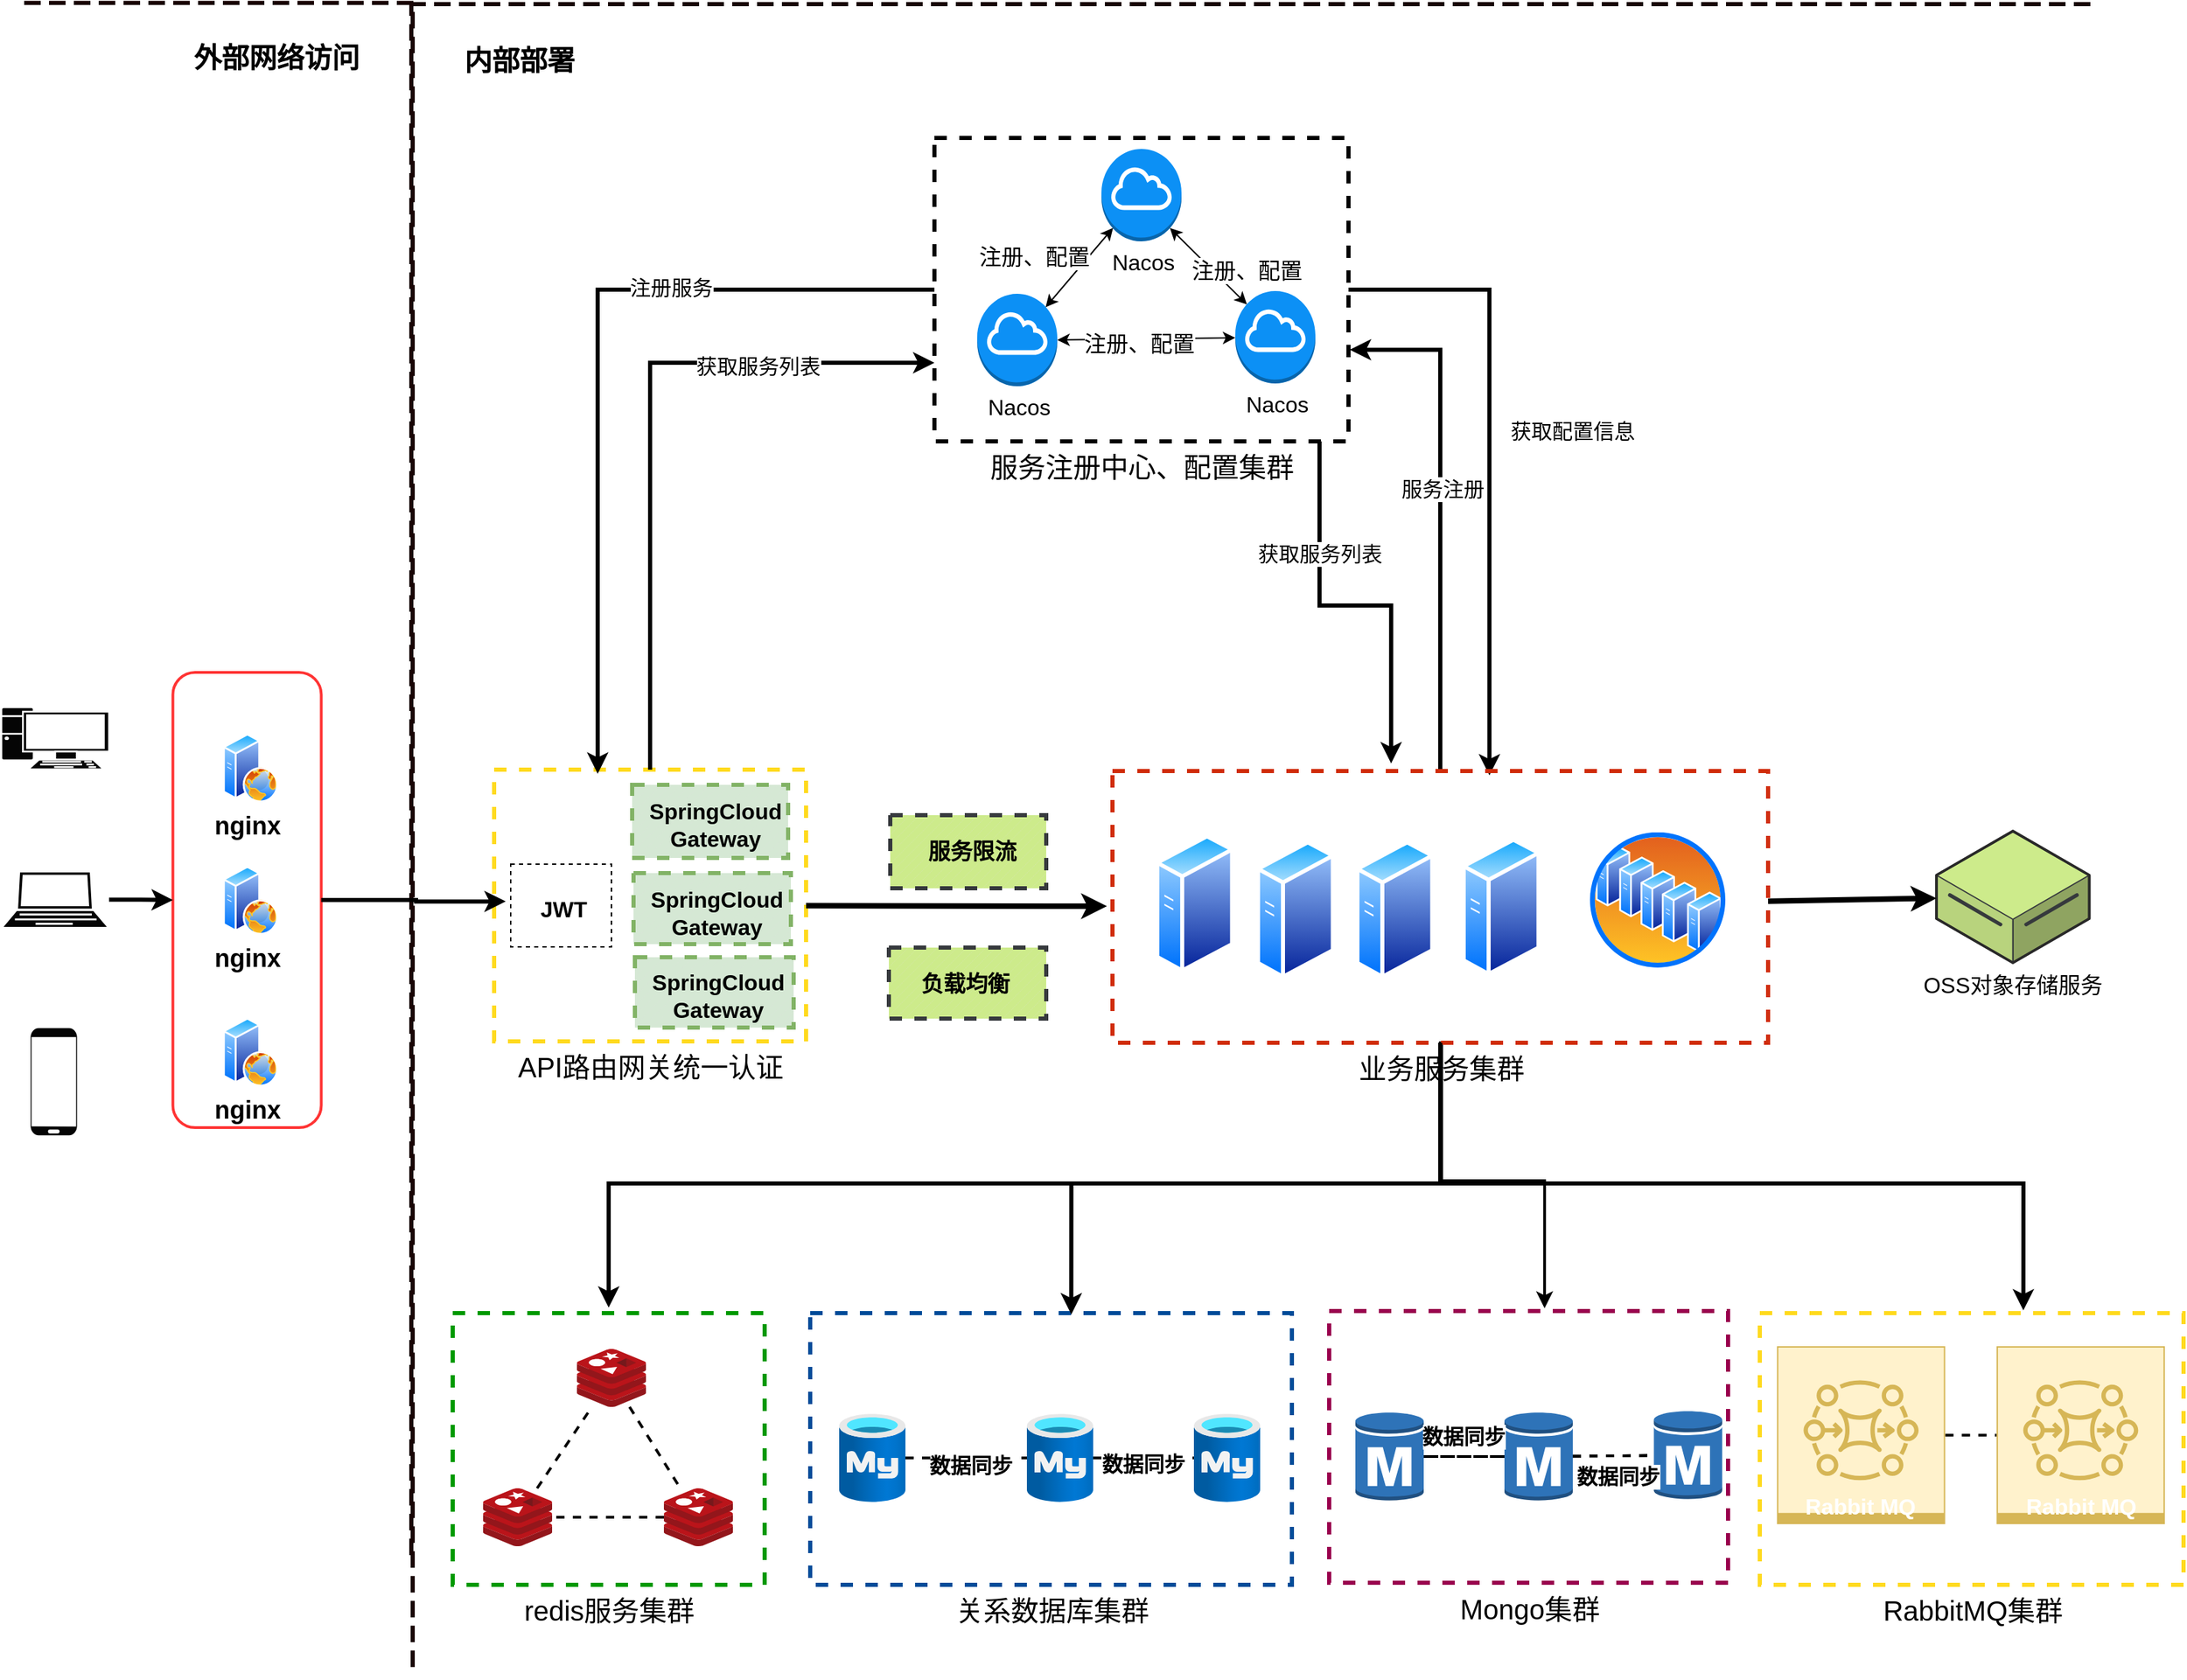 <mxfile version="15.4.3" type="github">
  <diagram id="iEW-RHT3X1DGf5QSAgo1" name="第 1 页">
    <mxGraphModel dx="1966" dy="2203" grid="0" gridSize="10" guides="1" tooltips="1" connect="1" arrows="1" fold="1" page="1" pageScale="1" pageWidth="827" pageHeight="1169" math="0" shadow="0">
      <root>
        <mxCell id="0" />
        <mxCell id="1" parent="0" />
        <mxCell id="9eb3W1zPvw-HSbiT3NVS-34" value="" style="shape=partialRectangle;whiteSpace=wrap;html=1;bottom=0;right=0;fillColor=none;rounded=0;fontSize=12;fontColor=#0066CC;dashed=1;strokeColor=#190505;strokeWidth=3;" vertex="1" parent="1">
          <mxGeometry x="307" y="-545" width="1224" height="1123" as="geometry" />
        </mxCell>
        <mxCell id="9eb3W1zPvw-HSbiT3NVS-31" value="" style="shape=partialRectangle;whiteSpace=wrap;html=1;top=0;left=0;fillColor=none;rounded=0;dashed=1;fontColor=#0066CC;strokeColor=#190505;rotation=-90;strokeWidth=3;" vertex="1" parent="1">
          <mxGeometry x="-438.48" y="-79.37" width="1212.98" height="280" as="geometry" />
        </mxCell>
        <mxCell id="9eb3W1zPvw-HSbiT3NVS-33" value="&lt;font color=&quot;#000000&quot;&gt;&lt;span style=&quot;font-size: 20px&quot;&gt;&lt;b&gt;内部部署&lt;/b&gt;&lt;/span&gt;&lt;/font&gt;" style="text;html=1;resizable=0;autosize=1;align=center;verticalAlign=middle;points=[];fillColor=none;strokeColor=none;rounded=0;dashed=1;fontColor=#0066CC;" vertex="1" parent="1">
          <mxGeometry x="340" y="-516" width="90" height="21" as="geometry" />
        </mxCell>
        <mxCell id="9eb3W1zPvw-HSbiT3NVS-35" value="&lt;font color=&quot;#000000&quot;&gt;&lt;span style=&quot;font-size: 20px&quot;&gt;&lt;b&gt;外部网络访问&lt;/b&gt;&lt;/span&gt;&lt;/font&gt;" style="text;html=1;resizable=0;autosize=1;align=center;verticalAlign=middle;points=[];fillColor=none;strokeColor=none;rounded=0;dashed=1;fontColor=#0066CC;" vertex="1" parent="1">
          <mxGeometry x="144" y="-518" width="130" height="21" as="geometry" />
        </mxCell>
        <mxCell id="9eb3W1zPvw-HSbiT3NVS-54" value="" style="group" vertex="1" connectable="0" parent="1">
          <mxGeometry x="10" y="-65" width="239.25" height="334.5" as="geometry" />
        </mxCell>
        <mxCell id="9eb3W1zPvw-HSbiT3NVS-6" value="" style="rounded=1;whiteSpace=wrap;html=1;rotation=90;strokeWidth=2;fillColor=none;strokeColor=#FF3333;" vertex="1" parent="9eb3W1zPvw-HSbiT3NVS-54">
          <mxGeometry x="13" y="115.75" width="330" height="107.5" as="geometry" />
        </mxCell>
        <mxCell id="9eb3W1zPvw-HSbiT3NVS-53" value="" style="group" vertex="1" connectable="0" parent="9eb3W1zPvw-HSbiT3NVS-54">
          <mxGeometry y="21" width="239.25" height="330" as="geometry" />
        </mxCell>
        <mxCell id="9eb3W1zPvw-HSbiT3NVS-15" value="" style="group;fontColor=#000000;" vertex="1" connectable="0" parent="9eb3W1zPvw-HSbiT3NVS-53">
          <mxGeometry x="158" y="27.75" width="50" height="77.5" as="geometry" />
        </mxCell>
        <mxCell id="9eb3W1zPvw-HSbiT3NVS-13" value="" style="aspect=fixed;perimeter=ellipsePerimeter;html=1;align=center;shadow=0;dashed=0;spacingTop=3;image;image=img/lib/active_directory/web_server.svg;fontColor=#0066CC;strokeColor=#9CD1FF;strokeWidth=2;fillColor=none;gradientDirection=north;" vertex="1" parent="9eb3W1zPvw-HSbiT3NVS-15">
          <mxGeometry x="2.5" width="40" height="50" as="geometry" />
        </mxCell>
        <mxCell id="9eb3W1zPvw-HSbiT3NVS-14" value="&lt;font color=&quot;#000000&quot; size=&quot;1&quot;&gt;&lt;b style=&quot;font-size: 18px&quot;&gt;nginx&lt;/b&gt;&lt;/font&gt;" style="text;html=1;resizable=0;autosize=1;align=center;verticalAlign=middle;points=[];fillColor=none;strokeColor=none;rounded=0;fontColor=#0066CC;" vertex="1" parent="9eb3W1zPvw-HSbiT3NVS-15">
          <mxGeometry x="-10" y="57.5" width="60" height="20" as="geometry" />
        </mxCell>
        <mxCell id="9eb3W1zPvw-HSbiT3NVS-52" value="" style="group" vertex="1" connectable="0" parent="9eb3W1zPvw-HSbiT3NVS-53">
          <mxGeometry width="239.25" height="330" as="geometry" />
        </mxCell>
        <mxCell id="9eb3W1zPvw-HSbiT3NVS-9" value="" style="fontColor=#0066CC;verticalAlign=top;verticalLabelPosition=bottom;labelPosition=center;align=center;html=1;outlineConnect=0;fillColor=#050505;strokeColor=#FFFFFF;gradientColor=none;gradientDirection=north;strokeWidth=2;shape=mxgraph.networks.pc;" vertex="1" parent="9eb3W1zPvw-HSbiT3NVS-52">
          <mxGeometry y="8.75" width="78" height="45" as="geometry" />
        </mxCell>
        <mxCell id="9eb3W1zPvw-HSbiT3NVS-10" value="" style="fontColor=#0066CC;verticalAlign=top;verticalLabelPosition=bottom;labelPosition=center;align=center;html=1;outlineConnect=0;fillColor=#050505;strokeColor=#FFFFFF;gradientColor=none;gradientDirection=north;strokeWidth=2;shape=mxgraph.networks.mobile;" vertex="1" parent="9eb3W1zPvw-HSbiT3NVS-52">
          <mxGeometry x="20.5" y="240.75" width="35" height="79" as="geometry" />
        </mxCell>
        <mxCell id="9eb3W1zPvw-HSbiT3NVS-11" value="" style="fontColor=#0066CC;verticalAlign=top;verticalLabelPosition=bottom;labelPosition=center;align=center;html=1;outlineConnect=0;fillColor=#050505;strokeColor=#FFFFFF;gradientColor=none;gradientDirection=north;strokeWidth=2;shape=mxgraph.networks.laptop;" vertex="1" parent="9eb3W1zPvw-HSbiT3NVS-52">
          <mxGeometry y="127.75" width="78" height="41" as="geometry" />
        </mxCell>
        <mxCell id="9eb3W1zPvw-HSbiT3NVS-16" value="" style="group;fontColor=#000000;" vertex="1" connectable="0" parent="9eb3W1zPvw-HSbiT3NVS-52">
          <mxGeometry x="158" y="123.75" width="50" height="77.5" as="geometry" />
        </mxCell>
        <mxCell id="9eb3W1zPvw-HSbiT3NVS-17" value="" style="aspect=fixed;perimeter=ellipsePerimeter;html=1;align=center;shadow=0;dashed=0;spacingTop=3;image;image=img/lib/active_directory/web_server.svg;fontColor=#0066CC;strokeColor=#9CD1FF;strokeWidth=2;fillColor=none;gradientDirection=north;" vertex="1" parent="9eb3W1zPvw-HSbiT3NVS-16">
          <mxGeometry x="2.5" width="40" height="50" as="geometry" />
        </mxCell>
        <mxCell id="9eb3W1zPvw-HSbiT3NVS-18" value="&lt;font color=&quot;#000000&quot; size=&quot;1&quot;&gt;&lt;b style=&quot;font-size: 18px&quot;&gt;nginx&lt;/b&gt;&lt;/font&gt;" style="text;html=1;resizable=0;autosize=1;align=center;verticalAlign=middle;points=[];fillColor=none;strokeColor=none;rounded=0;fontColor=#0066CC;" vertex="1" parent="9eb3W1zPvw-HSbiT3NVS-16">
          <mxGeometry x="-10" y="57.5" width="60" height="20" as="geometry" />
        </mxCell>
        <mxCell id="9eb3W1zPvw-HSbiT3NVS-19" value="" style="group;fontColor=#000000;" vertex="1" connectable="0" parent="9eb3W1zPvw-HSbiT3NVS-52">
          <mxGeometry x="158" y="233.75" width="50" height="77.5" as="geometry" />
        </mxCell>
        <mxCell id="9eb3W1zPvw-HSbiT3NVS-20" value="" style="aspect=fixed;perimeter=ellipsePerimeter;html=1;align=center;shadow=0;dashed=0;spacingTop=3;image;image=img/lib/active_directory/web_server.svg;fontColor=#0066CC;strokeColor=#9CD1FF;strokeWidth=2;fillColor=none;gradientDirection=north;" vertex="1" parent="9eb3W1zPvw-HSbiT3NVS-19">
          <mxGeometry x="2.5" width="40" height="50" as="geometry" />
        </mxCell>
        <mxCell id="9eb3W1zPvw-HSbiT3NVS-21" value="&lt;font color=&quot;#000000&quot; size=&quot;1&quot;&gt;&lt;b style=&quot;font-size: 18px&quot;&gt;nginx&lt;/b&gt;&lt;/font&gt;" style="text;html=1;resizable=0;autosize=1;align=center;verticalAlign=middle;points=[];fillColor=none;strokeColor=none;rounded=0;fontColor=#0066CC;" vertex="1" parent="9eb3W1zPvw-HSbiT3NVS-19">
          <mxGeometry x="-10" y="57.5" width="60" height="20" as="geometry" />
        </mxCell>
        <mxCell id="9eb3W1zPvw-HSbiT3NVS-262" style="edgeStyle=orthogonalEdgeStyle;rounded=0;orthogonalLoop=1;jettySize=auto;html=1;fontSize=15;fontColor=#000000;startArrow=none;startFill=0;endArrow=classic;endFill=1;strokeWidth=3;" edge="1" parent="9eb3W1zPvw-HSbiT3NVS-54" source="9eb3W1zPvw-HSbiT3NVS-11" target="9eb3W1zPvw-HSbiT3NVS-6">
          <mxGeometry relative="1" as="geometry" />
        </mxCell>
        <mxCell id="9eb3W1zPvw-HSbiT3NVS-55" value="" style="group" vertex="1" connectable="0" parent="1">
          <mxGeometry x="367" y="10" width="226" height="197" as="geometry" />
        </mxCell>
        <mxCell id="9eb3W1zPvw-HSbiT3NVS-56" value="API路由网关统一认证" style="verticalLabelPosition=bottom;verticalAlign=top;html=1;shape=mxgraph.basic.rect;fillColor2=none;strokeWidth=3;size=20;indent=5;rounded=0;fontSize=20;fontColor=#000000;fillColor=none;gradientColor=none;dashed=1;strokeColor=#FFDA1F;" vertex="1" parent="9eb3W1zPvw-HSbiT3NVS-55">
          <mxGeometry width="226" height="197" as="geometry" />
        </mxCell>
        <mxCell id="9eb3W1zPvw-HSbiT3NVS-57" value="" style="group;rounded=0;dashed=1;fontSize=20;strokeColor=#82b366;strokeWidth=3;fillColor=#d5e8d4;fillStyle=diag;" vertex="1" connectable="0" parent="9eb3W1zPvw-HSbiT3NVS-55">
          <mxGeometry x="102" y="136" width="115" height="51" as="geometry" />
        </mxCell>
        <mxCell id="9eb3W1zPvw-HSbiT3NVS-58" value="" style="verticalLabelPosition=bottom;verticalAlign=top;html=1;shape=mxgraph.basic.patternFillRect;fillStyle=diag;step=5;fillStrokeWidth=0.2;fillStrokeColor=#dddddd;rounded=0;dashed=1;fontSize=20;strokeColor=#82b366;strokeWidth=3;fillColor=#d5e8d4;" vertex="1" parent="9eb3W1zPvw-HSbiT3NVS-57">
          <mxGeometry width="115" height="51" as="geometry" />
        </mxCell>
        <mxCell id="9eb3W1zPvw-HSbiT3NVS-59" value="&lt;font color=&quot;#000000&quot;&gt;&lt;span style=&quot;font-size: 16px&quot;&gt;&lt;b&gt;SpringCloud&lt;br&gt;Gateway&lt;/b&gt;&lt;/span&gt;&lt;/font&gt;" style="text;html=1;resizable=0;autosize=1;align=center;verticalAlign=middle;points=[];fillColor=none;strokeColor=none;rounded=0;dashed=1;fontColor=#0066CC;" vertex="1" parent="9eb3W1zPvw-HSbiT3NVS-57">
          <mxGeometry x="6.708" y="11.475" width="106" height="34" as="geometry" />
        </mxCell>
        <mxCell id="9eb3W1zPvw-HSbiT3NVS-60" value="" style="group" vertex="1" connectable="0" parent="9eb3W1zPvw-HSbiT3NVS-55">
          <mxGeometry x="101" y="75" width="114" height="51.5" as="geometry" />
        </mxCell>
        <mxCell id="9eb3W1zPvw-HSbiT3NVS-61" value="" style="verticalLabelPosition=bottom;verticalAlign=top;html=1;shape=mxgraph.basic.patternFillRect;fillStyle=diag;step=5;fillStrokeWidth=0.2;fillStrokeColor=#dddddd;rounded=0;dashed=1;fontSize=20;strokeColor=#82b366;strokeWidth=3;fillColor=#d5e8d4;" vertex="1" parent="9eb3W1zPvw-HSbiT3NVS-60">
          <mxGeometry width="114" height="51.5" as="geometry" />
        </mxCell>
        <mxCell id="9eb3W1zPvw-HSbiT3NVS-62" value="&lt;font color=&quot;#000000&quot;&gt;&lt;span style=&quot;font-size: 16px&quot;&gt;&lt;b&gt;SpringCloud&lt;br&gt;Gateway&lt;/b&gt;&lt;/span&gt;&lt;/font&gt;" style="text;html=1;resizable=0;autosize=1;align=center;verticalAlign=middle;points=[];fillColor=none;strokeColor=none;rounded=0;dashed=1;fontColor=#0066CC;" vertex="1" parent="9eb3W1zPvw-HSbiT3NVS-60">
          <mxGeometry x="6.65" y="11.588" width="106" height="34" as="geometry" />
        </mxCell>
        <mxCell id="9eb3W1zPvw-HSbiT3NVS-63" value="" style="group;rounded=0;dashed=1;fontSize=20;strokeColor=#82b366;strokeWidth=3;fillColor=#d5e8d4;fillStyle=diag;" vertex="1" connectable="0" parent="9eb3W1zPvw-HSbiT3NVS-55">
          <mxGeometry x="100" y="11" width="113" height="53" as="geometry" />
        </mxCell>
        <mxCell id="9eb3W1zPvw-HSbiT3NVS-64" value="" style="verticalLabelPosition=bottom;verticalAlign=top;html=1;shape=mxgraph.basic.patternFillRect;fillStyle=diag;step=5;fillStrokeWidth=0.2;fillStrokeColor=#dddddd;rounded=0;dashed=1;fontSize=20;strokeColor=#82b366;strokeWidth=3;fillColor=#d5e8d4;" vertex="1" parent="9eb3W1zPvw-HSbiT3NVS-63">
          <mxGeometry width="113" height="53" as="geometry" />
        </mxCell>
        <mxCell id="9eb3W1zPvw-HSbiT3NVS-65" value="&lt;font color=&quot;#000000&quot;&gt;&lt;span style=&quot;font-size: 16px&quot;&gt;&lt;b&gt;SpringCloud&lt;br&gt;Gateway&lt;/b&gt;&lt;/span&gt;&lt;/font&gt;" style="text;html=1;resizable=0;autosize=1;align=center;verticalAlign=middle;points=[];fillColor=none;strokeColor=none;rounded=0;dashed=1;fontColor=#0066CC;" vertex="1" parent="9eb3W1zPvw-HSbiT3NVS-63">
          <mxGeometry x="6.592" y="11.925" width="106" height="34" as="geometry" />
        </mxCell>
        <mxCell id="9eb3W1zPvw-HSbiT3NVS-66" value="" style="group" vertex="1" connectable="0" parent="9eb3W1zPvw-HSbiT3NVS-55">
          <mxGeometry x="12" y="68.5" width="73" height="60" as="geometry" />
        </mxCell>
        <mxCell id="9eb3W1zPvw-HSbiT3NVS-67" value="" style="verticalLabelPosition=bottom;verticalAlign=top;html=1;shape=mxgraph.basic.rect;fillColor2=none;strokeWidth=1;size=20;indent=5;rounded=0;dashed=1;fontSize=16;fontColor=#000000;fillColor=none;gradientColor=none;" vertex="1" parent="9eb3W1zPvw-HSbiT3NVS-66">
          <mxGeometry width="73" height="60" as="geometry" />
        </mxCell>
        <mxCell id="9eb3W1zPvw-HSbiT3NVS-68" value="&lt;font color=&quot;#000000&quot;&gt;&lt;span style=&quot;font-size: 16px&quot;&gt;&lt;b&gt;JWT&lt;/b&gt;&lt;/span&gt;&lt;/font&gt;" style="text;html=1;resizable=0;autosize=1;align=center;verticalAlign=middle;points=[];fillColor=none;strokeColor=none;rounded=0;dashed=1;fontColor=#0066CC;" vertex="1" parent="9eb3W1zPvw-HSbiT3NVS-66">
          <mxGeometry x="16.002" y="22.505" width="44" height="19" as="geometry" />
        </mxCell>
        <mxCell id="9eb3W1zPvw-HSbiT3NVS-90" value="" style="group" vertex="1" connectable="0" parent="1">
          <mxGeometry x="678" y="-448" width="316" height="227" as="geometry" />
        </mxCell>
        <mxCell id="9eb3W1zPvw-HSbiT3NVS-36" value="服务注册中心、配置集群" style="verticalLabelPosition=bottom;verticalAlign=top;html=1;shape=mxgraph.basic.rect;fillColor2=none;strokeWidth=3;size=20;indent=5;rounded=0;fontSize=20;fontColor=#000000;fillColor=none;gradientColor=none;dashed=1;strokeColor=#000000;" vertex="1" parent="9eb3W1zPvw-HSbiT3NVS-90">
          <mxGeometry x="8" width="300" height="220" as="geometry" />
        </mxCell>
        <mxCell id="9eb3W1zPvw-HSbiT3NVS-51" value="" style="group" vertex="1" connectable="0" parent="9eb3W1zPvw-HSbiT3NVS-90">
          <mxGeometry y="30" width="316" height="197" as="geometry" />
        </mxCell>
        <mxCell id="9eb3W1zPvw-HSbiT3NVS-75" value="" style="group" vertex="1" connectable="0" parent="9eb3W1zPvw-HSbiT3NVS-51">
          <mxGeometry x="39" y="83" width="58" height="91" as="geometry" />
        </mxCell>
        <mxCell id="9eb3W1zPvw-HSbiT3NVS-76" value="" style="group" vertex="1" connectable="0" parent="9eb3W1zPvw-HSbiT3NVS-75">
          <mxGeometry width="58" height="91" as="geometry" />
        </mxCell>
        <mxCell id="9eb3W1zPvw-HSbiT3NVS-77" value="" style="outlineConnect=0;dashed=0;verticalLabelPosition=bottom;verticalAlign=top;align=center;html=1;shape=mxgraph.aws3.internet_gateway;fillColor=#0C90F5;gradientColor=none;rounded=0;fontSize=16;fontColor=#000000;strokeColor=#000000;strokeWidth=3;" vertex="1" parent="9eb3W1zPvw-HSbiT3NVS-76">
          <mxGeometry width="58" height="67" as="geometry" />
        </mxCell>
        <mxCell id="9eb3W1zPvw-HSbiT3NVS-78" value="&lt;font color=&quot;#000000&quot;&gt;&lt;span style=&quot;font-size: 16px&quot;&gt;Nacos&lt;/span&gt;&lt;/font&gt;" style="text;html=1;resizable=0;autosize=1;align=center;verticalAlign=middle;points=[];fillColor=none;strokeColor=none;rounded=0;dashed=1;fontColor=#0066CC;" vertex="1" parent="9eb3W1zPvw-HSbiT3NVS-76">
          <mxGeometry x="2" y="72" width="55" height="19" as="geometry" />
        </mxCell>
        <mxCell id="9eb3W1zPvw-HSbiT3NVS-72" value="" style="group" vertex="1" connectable="0" parent="9eb3W1zPvw-HSbiT3NVS-51">
          <mxGeometry x="129" y="-22" width="58" height="91" as="geometry" />
        </mxCell>
        <mxCell id="9eb3W1zPvw-HSbiT3NVS-73" value="" style="group" vertex="1" connectable="0" parent="9eb3W1zPvw-HSbiT3NVS-72">
          <mxGeometry width="58" height="91" as="geometry" />
        </mxCell>
        <mxCell id="9eb3W1zPvw-HSbiT3NVS-69" value="" style="outlineConnect=0;dashed=0;verticalLabelPosition=bottom;verticalAlign=top;align=center;html=1;shape=mxgraph.aws3.internet_gateway;fillColor=#0C90F5;gradientColor=none;rounded=0;fontSize=16;fontColor=#000000;strokeColor=#000000;strokeWidth=3;" vertex="1" parent="9eb3W1zPvw-HSbiT3NVS-73">
          <mxGeometry width="58" height="67" as="geometry" />
        </mxCell>
        <mxCell id="9eb3W1zPvw-HSbiT3NVS-70" value="&lt;font color=&quot;#000000&quot;&gt;&lt;span style=&quot;font-size: 16px&quot;&gt;Nacos&lt;/span&gt;&lt;/font&gt;" style="text;html=1;resizable=0;autosize=1;align=center;verticalAlign=middle;points=[];fillColor=none;strokeColor=none;rounded=0;dashed=1;fontColor=#0066CC;" vertex="1" parent="9eb3W1zPvw-HSbiT3NVS-73">
          <mxGeometry x="2" y="72" width="55" height="19" as="geometry" />
        </mxCell>
        <mxCell id="9eb3W1zPvw-HSbiT3NVS-79" value="" style="group" vertex="1" connectable="0" parent="9eb3W1zPvw-HSbiT3NVS-51">
          <mxGeometry x="226" y="81" width="58" height="91" as="geometry" />
        </mxCell>
        <mxCell id="9eb3W1zPvw-HSbiT3NVS-80" value="" style="group" vertex="1" connectable="0" parent="9eb3W1zPvw-HSbiT3NVS-79">
          <mxGeometry width="58" height="91" as="geometry" />
        </mxCell>
        <mxCell id="9eb3W1zPvw-HSbiT3NVS-81" value="" style="outlineConnect=0;dashed=0;verticalLabelPosition=bottom;verticalAlign=top;align=center;html=1;shape=mxgraph.aws3.internet_gateway;fillColor=#0C90F5;gradientColor=none;rounded=0;fontSize=16;fontColor=#000000;strokeColor=#000000;strokeWidth=3;" vertex="1" parent="9eb3W1zPvw-HSbiT3NVS-80">
          <mxGeometry width="58" height="67" as="geometry" />
        </mxCell>
        <mxCell id="9eb3W1zPvw-HSbiT3NVS-82" value="&lt;font color=&quot;#000000&quot;&gt;&lt;span style=&quot;font-size: 16px&quot;&gt;Nacos&lt;/span&gt;&lt;/font&gt;" style="text;html=1;resizable=0;autosize=1;align=center;verticalAlign=middle;points=[];fillColor=none;strokeColor=none;rounded=0;dashed=1;fontColor=#0066CC;" vertex="1" parent="9eb3W1zPvw-HSbiT3NVS-80">
          <mxGeometry x="2" y="72" width="55" height="19" as="geometry" />
        </mxCell>
        <mxCell id="9eb3W1zPvw-HSbiT3NVS-83" style="rounded=0;orthogonalLoop=1;jettySize=auto;html=1;exitX=0.145;exitY=0.855;exitDx=0;exitDy=0;exitPerimeter=0;entryX=0.855;entryY=0.145;entryDx=0;entryDy=0;entryPerimeter=0;fontSize=16;fontColor=#000000;startArrow=classic;startFill=1;" edge="1" parent="9eb3W1zPvw-HSbiT3NVS-51" source="9eb3W1zPvw-HSbiT3NVS-69" target="9eb3W1zPvw-HSbiT3NVS-77">
          <mxGeometry relative="1" as="geometry" />
        </mxCell>
        <mxCell id="9eb3W1zPvw-HSbiT3NVS-86" value="注册、配置" style="edgeLabel;html=1;align=center;verticalAlign=middle;resizable=0;points=[];fontSize=16;fontColor=#000000;" vertex="1" connectable="0" parent="9eb3W1zPvw-HSbiT3NVS-83">
          <mxGeometry x="-0.19" y="-1" relative="1" as="geometry">
            <mxPoint x="-37" y="-2" as="offset" />
          </mxGeometry>
        </mxCell>
        <mxCell id="9eb3W1zPvw-HSbiT3NVS-84" style="edgeStyle=none;rounded=0;orthogonalLoop=1;jettySize=auto;html=1;exitX=0.145;exitY=0.145;exitDx=0;exitDy=0;exitPerimeter=0;entryX=0.855;entryY=0.855;entryDx=0;entryDy=0;entryPerimeter=0;fontSize=16;fontColor=#000000;startArrow=classic;startFill=1;" edge="1" parent="9eb3W1zPvw-HSbiT3NVS-51" source="9eb3W1zPvw-HSbiT3NVS-81" target="9eb3W1zPvw-HSbiT3NVS-69">
          <mxGeometry relative="1" as="geometry" />
        </mxCell>
        <mxCell id="9eb3W1zPvw-HSbiT3NVS-87" value="注册、配置" style="edgeLabel;html=1;align=center;verticalAlign=middle;resizable=0;points=[];fontSize=16;fontColor=#000000;" vertex="1" connectable="0" parent="9eb3W1zPvw-HSbiT3NVS-84">
          <mxGeometry x="0.027" y="1" relative="1" as="geometry">
            <mxPoint x="29" y="3" as="offset" />
          </mxGeometry>
        </mxCell>
        <mxCell id="9eb3W1zPvw-HSbiT3NVS-85" style="edgeStyle=none;rounded=0;orthogonalLoop=1;jettySize=auto;html=1;exitX=1;exitY=0.5;exitDx=0;exitDy=0;exitPerimeter=0;fontSize=16;fontColor=#000000;startArrow=classic;startFill=1;" edge="1" parent="9eb3W1zPvw-HSbiT3NVS-51" source="9eb3W1zPvw-HSbiT3NVS-77" target="9eb3W1zPvw-HSbiT3NVS-81">
          <mxGeometry relative="1" as="geometry" />
        </mxCell>
        <mxCell id="9eb3W1zPvw-HSbiT3NVS-88" value="注册、配置" style="edgeLabel;html=1;align=center;verticalAlign=middle;resizable=0;points=[];fontSize=16;fontColor=#000000;" vertex="1" connectable="0" parent="9eb3W1zPvw-HSbiT3NVS-85">
          <mxGeometry x="-0.086" y="-3" relative="1" as="geometry">
            <mxPoint as="offset" />
          </mxGeometry>
        </mxCell>
        <mxCell id="9eb3W1zPvw-HSbiT3NVS-135" style="edgeStyle=none;rounded=0;orthogonalLoop=1;jettySize=auto;html=1;fontSize=16;fontColor=#000000;startArrow=none;startFill=0;strokeWidth=4;" edge="1" parent="1" source="9eb3W1zPvw-HSbiT3NVS-56">
          <mxGeometry relative="1" as="geometry">
            <mxPoint x="811" y="109" as="targetPoint" />
          </mxGeometry>
        </mxCell>
        <mxCell id="9eb3W1zPvw-HSbiT3NVS-139" value="OSS对象存储服务" style="verticalLabelPosition=bottom;html=1;verticalAlign=top;strokeWidth=1;align=center;outlineConnect=0;dashed=0;outlineConnect=0;shape=mxgraph.aws3d.dataServer;strokeColor=#36393d;aspect=fixed;rounded=0;fontSize=16;fillColor=#cdeb8b;" vertex="1" parent="1">
          <mxGeometry x="1412" y="54.54" width="110.73" height="95.43" as="geometry" />
        </mxCell>
        <mxCell id="9eb3W1zPvw-HSbiT3NVS-140" style="edgeStyle=none;rounded=0;orthogonalLoop=1;jettySize=auto;html=1;fontSize=16;fontColor=#000000;startArrow=none;startFill=0;strokeWidth=4;" edge="1" parent="1" source="9eb3W1zPvw-HSbiT3NVS-114" target="9eb3W1zPvw-HSbiT3NVS-139">
          <mxGeometry relative="1" as="geometry" />
        </mxCell>
        <mxCell id="9eb3W1zPvw-HSbiT3NVS-183" value="" style="group;strokeWidth=2;" vertex="1" connectable="0" parent="1">
          <mxGeometry x="1284" y="404" width="307" height="197" as="geometry" />
        </mxCell>
        <mxCell id="9eb3W1zPvw-HSbiT3NVS-184" value="RabbitMQ集群" style="verticalLabelPosition=bottom;verticalAlign=top;html=1;shape=mxgraph.basic.rect;fillColor2=none;strokeWidth=3;size=20;indent=5;rounded=0;fontSize=20;fontColor=#000000;fillColor=none;gradientColor=none;dashed=1;strokeColor=#FFDA1F;" vertex="1" parent="9eb3W1zPvw-HSbiT3NVS-183">
          <mxGeometry width="307" height="197" as="geometry" />
        </mxCell>
        <mxCell id="9eb3W1zPvw-HSbiT3NVS-250" style="edgeStyle=none;rounded=0;orthogonalLoop=1;jettySize=auto;html=1;dashed=1;fontSize=15;fontColor=#000000;startArrow=none;startFill=0;endArrow=none;endFill=0;strokeWidth=2;" edge="1" parent="9eb3W1zPvw-HSbiT3NVS-183" source="9eb3W1zPvw-HSbiT3NVS-223" target="9eb3W1zPvw-HSbiT3NVS-224">
          <mxGeometry relative="1" as="geometry" />
        </mxCell>
        <mxCell id="9eb3W1zPvw-HSbiT3NVS-223" value="&lt;font color=&quot;#ffffff&quot; style=&quot;font-size: 16px&quot;&gt;Rabbit MQ&lt;/font&gt;" style="sketch=0;outlineConnect=0;strokeColor=#d6b656;fillColor=#fff2cc;dashed=0;verticalLabelPosition=middle;verticalAlign=bottom;align=center;html=1;whiteSpace=wrap;fontSize=10;fontStyle=1;spacing=3;shape=mxgraph.aws4.productIcon;prIcon=mxgraph.aws4.mq;rounded=0;" vertex="1" parent="9eb3W1zPvw-HSbiT3NVS-183">
          <mxGeometry x="12.415" y="24" width="121.897" height="129" as="geometry" />
        </mxCell>
        <mxCell id="9eb3W1zPvw-HSbiT3NVS-224" value="&lt;font color=&quot;#ffffff&quot; style=&quot;font-size: 16px&quot;&gt;Rabbit MQ&lt;/font&gt;" style="sketch=0;outlineConnect=0;strokeColor=#d6b656;fillColor=#fff2cc;dashed=0;verticalLabelPosition=middle;verticalAlign=bottom;align=center;html=1;whiteSpace=wrap;fontSize=10;fontStyle=1;spacing=3;shape=mxgraph.aws4.productIcon;prIcon=mxgraph.aws4.mq;rounded=0;" vertex="1" parent="9eb3W1zPvw-HSbiT3NVS-183">
          <mxGeometry x="171.559" y="24" width="121.897" height="129" as="geometry" />
        </mxCell>
        <mxCell id="9eb3W1zPvw-HSbiT3NVS-229" style="edgeStyle=orthogonalEdgeStyle;rounded=0;orthogonalLoop=1;jettySize=auto;html=1;entryX=0.622;entryY=-0.01;entryDx=0;entryDy=0;entryPerimeter=0;fontSize=16;fontColor=#FFFFFF;startArrow=none;startFill=0;strokeWidth=3;" edge="1" parent="1" target="9eb3W1zPvw-HSbiT3NVS-184">
          <mxGeometry relative="1" as="geometry">
            <mxPoint x="1053" y="207" as="sourcePoint" />
            <Array as="points">
              <mxPoint x="1053" y="310" />
              <mxPoint x="1475" y="310" />
            </Array>
          </mxGeometry>
        </mxCell>
        <mxCell id="9eb3W1zPvw-HSbiT3NVS-249" value="" style="edgeStyle=none;rounded=0;orthogonalLoop=1;jettySize=auto;html=1;dashed=1;fontSize=15;fontColor=#000000;startArrow=none;startFill=0;endArrow=none;endFill=0;strokeWidth=2;" edge="1" parent="1" source="9eb3W1zPvw-HSbiT3NVS-218">
          <mxGeometry relative="1" as="geometry">
            <mxPoint x="1120.5" y="508" as="targetPoint" />
          </mxGeometry>
        </mxCell>
        <mxCell id="9eb3W1zPvw-HSbiT3NVS-251" style="edgeStyle=orthogonalEdgeStyle;rounded=0;orthogonalLoop=1;jettySize=auto;html=1;fontSize=15;fontColor=#000000;startArrow=none;startFill=0;endArrow=classic;endFill=1;strokeWidth=3;" edge="1" parent="1" source="9eb3W1zPvw-HSbiT3NVS-56" target="9eb3W1zPvw-HSbiT3NVS-36">
          <mxGeometry relative="1" as="geometry">
            <Array as="points">
              <mxPoint x="480" y="-285" />
            </Array>
          </mxGeometry>
        </mxCell>
        <mxCell id="9eb3W1zPvw-HSbiT3NVS-254" value="获取服务列表" style="edgeLabel;html=1;align=center;verticalAlign=middle;resizable=0;points=[];fontSize=15;fontColor=#000000;" vertex="1" connectable="0" parent="9eb3W1zPvw-HSbiT3NVS-251">
          <mxGeometry x="0.49" y="-2" relative="1" as="geometry">
            <mxPoint as="offset" />
          </mxGeometry>
        </mxCell>
        <mxCell id="9eb3W1zPvw-HSbiT3NVS-252" style="edgeStyle=orthogonalEdgeStyle;rounded=0;orthogonalLoop=1;jettySize=auto;html=1;entryX=0.332;entryY=0.015;entryDx=0;entryDy=0;entryPerimeter=0;fontSize=15;fontColor=#000000;startArrow=none;startFill=0;endArrow=classic;endFill=1;strokeWidth=3;" edge="1" parent="1" source="9eb3W1zPvw-HSbiT3NVS-36" target="9eb3W1zPvw-HSbiT3NVS-56">
          <mxGeometry relative="1" as="geometry" />
        </mxCell>
        <mxCell id="9eb3W1zPvw-HSbiT3NVS-253" value="注册服务" style="edgeLabel;html=1;align=center;verticalAlign=middle;resizable=0;points=[];fontSize=15;fontColor=#000000;" vertex="1" connectable="0" parent="9eb3W1zPvw-HSbiT3NVS-252">
          <mxGeometry x="-0.359" y="-2" relative="1" as="geometry">
            <mxPoint x="-1" as="offset" />
          </mxGeometry>
        </mxCell>
        <mxCell id="9eb3W1zPvw-HSbiT3NVS-256" style="edgeStyle=orthogonalEdgeStyle;rounded=0;orthogonalLoop=1;jettySize=auto;html=1;entryX=0.575;entryY=0.016;entryDx=0;entryDy=0;entryPerimeter=0;fontSize=15;fontColor=#000000;startArrow=none;startFill=0;endArrow=classic;endFill=1;strokeWidth=3;" edge="1" parent="1" source="9eb3W1zPvw-HSbiT3NVS-36" target="9eb3W1zPvw-HSbiT3NVS-114">
          <mxGeometry relative="1" as="geometry">
            <Array as="points">
              <mxPoint x="1088" y="-338" />
            </Array>
          </mxGeometry>
        </mxCell>
        <mxCell id="9eb3W1zPvw-HSbiT3NVS-261" value="获取配置信息" style="edgeLabel;html=1;align=center;verticalAlign=middle;resizable=0;points=[];fontSize=15;fontColor=#000000;" vertex="1" connectable="0" parent="9eb3W1zPvw-HSbiT3NVS-256">
          <mxGeometry x="-0.239" y="-4" relative="1" as="geometry">
            <mxPoint x="64" y="31" as="offset" />
          </mxGeometry>
        </mxCell>
        <mxCell id="9eb3W1zPvw-HSbiT3NVS-257" style="edgeStyle=orthogonalEdgeStyle;rounded=0;orthogonalLoop=1;jettySize=auto;html=1;entryX=1.003;entryY=0.698;entryDx=0;entryDy=0;entryPerimeter=0;fontSize=15;fontColor=#000000;startArrow=none;startFill=0;endArrow=classic;endFill=1;strokeWidth=3;" edge="1" parent="1" source="9eb3W1zPvw-HSbiT3NVS-114" target="9eb3W1zPvw-HSbiT3NVS-36">
          <mxGeometry relative="1" as="geometry">
            <Array as="points">
              <mxPoint x="1053" y="-294" />
            </Array>
          </mxGeometry>
        </mxCell>
        <mxCell id="9eb3W1zPvw-HSbiT3NVS-260" value="服务注册" style="edgeLabel;html=1;align=center;verticalAlign=middle;resizable=0;points=[];fontSize=15;fontColor=#000000;" vertex="1" connectable="0" parent="9eb3W1zPvw-HSbiT3NVS-257">
          <mxGeometry x="0.107" y="-1" relative="1" as="geometry">
            <mxPoint as="offset" />
          </mxGeometry>
        </mxCell>
        <mxCell id="9eb3W1zPvw-HSbiT3NVS-258" style="edgeStyle=orthogonalEdgeStyle;rounded=0;orthogonalLoop=1;jettySize=auto;html=1;entryX=0.425;entryY=-0.028;entryDx=0;entryDy=0;entryPerimeter=0;fontSize=15;fontColor=#000000;startArrow=none;startFill=0;endArrow=classic;endFill=1;strokeWidth=3;" edge="1" parent="1" source="9eb3W1zPvw-HSbiT3NVS-36" target="9eb3W1zPvw-HSbiT3NVS-114">
          <mxGeometry relative="1" as="geometry">
            <Array as="points">
              <mxPoint x="965" y="-109" />
              <mxPoint x="1017" y="-109" />
            </Array>
          </mxGeometry>
        </mxCell>
        <mxCell id="9eb3W1zPvw-HSbiT3NVS-259" value="获取服务列表" style="edgeLabel;html=1;align=center;verticalAlign=middle;resizable=0;points=[];fontSize=15;fontColor=#000000;" vertex="1" connectable="0" parent="9eb3W1zPvw-HSbiT3NVS-258">
          <mxGeometry x="-0.424" relative="1" as="geometry">
            <mxPoint y="-1" as="offset" />
          </mxGeometry>
        </mxCell>
        <mxCell id="9eb3W1zPvw-HSbiT3NVS-137" value="" style="group" vertex="1" connectable="0" parent="1">
          <mxGeometry x="654" y="43" width="113" height="53" as="geometry" />
        </mxCell>
        <mxCell id="9eb3W1zPvw-HSbiT3NVS-122" value="" style="verticalLabelPosition=bottom;verticalAlign=top;html=1;shape=mxgraph.basic.patternFillRect;fillStyle=diag;step=5;fillStrokeWidth=0.2;fillStrokeColor=#dddddd;rounded=0;dashed=1;fontSize=20;strokeColor=#36393d;strokeWidth=3;fillColor=#cdeb8b;" vertex="1" parent="9eb3W1zPvw-HSbiT3NVS-137">
          <mxGeometry width="113" height="53" as="geometry" />
        </mxCell>
        <mxCell id="9eb3W1zPvw-HSbiT3NVS-123" value="&lt;font color=&quot;#000000&quot;&gt;&lt;span style=&quot;font-size: 16px&quot;&gt;&lt;b&gt;服务限流&lt;/b&gt;&lt;/span&gt;&lt;/font&gt;" style="text;html=1;resizable=0;autosize=1;align=center;verticalAlign=middle;points=[];fillColor=none;strokeColor=none;rounded=0;dashed=1;fontColor=#0066CC;" vertex="1" parent="9eb3W1zPvw-HSbiT3NVS-137">
          <mxGeometry x="22.002" y="16.995" width="74" height="19" as="geometry" />
        </mxCell>
        <mxCell id="9eb3W1zPvw-HSbiT3NVS-138" value="" style="group" vertex="1" connectable="0" parent="1">
          <mxGeometry x="653" y="139" width="114" height="51.5" as="geometry" />
        </mxCell>
        <mxCell id="9eb3W1zPvw-HSbiT3NVS-119" value="" style="verticalLabelPosition=bottom;verticalAlign=top;html=1;shape=mxgraph.basic.patternFillRect;fillStyle=diag;step=5;fillStrokeWidth=0.2;fillStrokeColor=#dddddd;rounded=0;dashed=1;fontSize=20;strokeColor=#36393d;strokeWidth=3;fillColor=#cdeb8b;" vertex="1" parent="9eb3W1zPvw-HSbiT3NVS-138">
          <mxGeometry width="114" height="51.5" as="geometry" />
        </mxCell>
        <mxCell id="9eb3W1zPvw-HSbiT3NVS-120" value="&lt;font color=&quot;#000000&quot;&gt;&lt;span style=&quot;font-size: 16px&quot;&gt;&lt;b&gt;负载均衡&lt;/b&gt;&lt;/span&gt;&lt;/font&gt;" style="text;html=1;resizable=0;autosize=1;align=center;verticalAlign=middle;points=[];fillColor=none;strokeColor=none;rounded=0;dashed=1;fontColor=#0066CC;" vertex="1" parent="9eb3W1zPvw-HSbiT3NVS-138">
          <mxGeometry x="18" y="16.247" width="74" height="19" as="geometry" />
        </mxCell>
        <mxCell id="9eb3W1zPvw-HSbiT3NVS-134" value="" style="group" vertex="1" connectable="0" parent="1">
          <mxGeometry x="815" y="11" width="475" height="197" as="geometry" />
        </mxCell>
        <mxCell id="9eb3W1zPvw-HSbiT3NVS-114" value="业务服务集群" style="verticalLabelPosition=bottom;verticalAlign=top;html=1;shape=mxgraph.basic.rect;fillColor2=none;strokeWidth=3;size=20;indent=5;rounded=0;fontSize=20;fontColor=#000000;fillColor=none;gradientColor=none;dashed=1;strokeColor=#D02D0C;" vertex="1" parent="9eb3W1zPvw-HSbiT3NVS-134">
          <mxGeometry width="475" height="197" as="geometry" />
        </mxCell>
        <mxCell id="9eb3W1zPvw-HSbiT3NVS-127" value="" style="aspect=fixed;perimeter=ellipsePerimeter;html=1;align=center;shadow=0;dashed=0;spacingTop=3;image;image=img/lib/active_directory/server_farm.svg;rounded=0;fontSize=16;fontColor=#000000;strokeColor=#D02D0C;strokeWidth=3;fillColor=#0C90F5;gradientColor=none;" vertex="1" parent="9eb3W1zPvw-HSbiT3NVS-134">
          <mxGeometry x="344" y="42.42" width="102" height="102" as="geometry" />
        </mxCell>
        <mxCell id="9eb3W1zPvw-HSbiT3NVS-130" value="" style="aspect=fixed;perimeter=ellipsePerimeter;html=1;align=center;shadow=0;dashed=0;spacingTop=3;image;image=img/lib/active_directory/generic_server.svg;rounded=0;fontSize=16;fontColor=#000000;strokeColor=#D02D0C;strokeWidth=3;fillColor=#0C90F5;gradientColor=none;" vertex="1" parent="9eb3W1zPvw-HSbiT3NVS-134">
          <mxGeometry x="31" y="45" width="57.12" height="102" as="geometry" />
        </mxCell>
        <mxCell id="9eb3W1zPvw-HSbiT3NVS-131" value="" style="aspect=fixed;perimeter=ellipsePerimeter;html=1;align=center;shadow=0;dashed=0;spacingTop=3;image;image=img/lib/active_directory/generic_server.svg;rounded=0;fontSize=16;fontColor=#000000;strokeColor=#D02D0C;strokeWidth=3;fillColor=#0C90F5;gradientColor=none;" vertex="1" parent="9eb3W1zPvw-HSbiT3NVS-134">
          <mxGeometry x="104" y="49.42" width="57.12" height="102" as="geometry" />
        </mxCell>
        <mxCell id="9eb3W1zPvw-HSbiT3NVS-132" value="" style="aspect=fixed;perimeter=ellipsePerimeter;html=1;align=center;shadow=0;dashed=0;spacingTop=3;image;image=img/lib/active_directory/generic_server.svg;rounded=0;fontSize=16;fontColor=#000000;strokeColor=#D02D0C;strokeWidth=3;fillColor=#0C90F5;gradientColor=none;" vertex="1" parent="9eb3W1zPvw-HSbiT3NVS-134">
          <mxGeometry x="176" y="49.42" width="57.12" height="102" as="geometry" />
        </mxCell>
        <mxCell id="9eb3W1zPvw-HSbiT3NVS-133" value="" style="aspect=fixed;perimeter=ellipsePerimeter;html=1;align=center;shadow=0;dashed=0;spacingTop=3;image;image=img/lib/active_directory/generic_server.svg;rounded=0;fontSize=16;fontColor=#000000;strokeColor=#D02D0C;strokeWidth=3;fillColor=#0C90F5;gradientColor=none;" vertex="1" parent="9eb3W1zPvw-HSbiT3NVS-134">
          <mxGeometry x="253" y="47.5" width="57.12" height="102" as="geometry" />
        </mxCell>
        <mxCell id="9eb3W1zPvw-HSbiT3NVS-141" value="" style="group" vertex="1" connectable="0" parent="1">
          <mxGeometry x="337" y="404" width="226" height="197" as="geometry" />
        </mxCell>
        <mxCell id="9eb3W1zPvw-HSbiT3NVS-142" value="redis服务集群" style="verticalLabelPosition=bottom;verticalAlign=top;html=1;shape=mxgraph.basic.rect;fillColor2=none;strokeWidth=3;size=20;indent=5;rounded=0;fontSize=20;fontColor=#000000;fillColor=none;gradientColor=none;dashed=1;strokeColor=#009900;" vertex="1" parent="9eb3W1zPvw-HSbiT3NVS-141">
          <mxGeometry width="226" height="197" as="geometry" />
        </mxCell>
        <mxCell id="9eb3W1zPvw-HSbiT3NVS-232" style="edgeStyle=none;rounded=0;orthogonalLoop=1;jettySize=auto;html=1;dashed=1;fontSize=16;fontColor=#FFFFFF;startArrow=none;startFill=0;endArrow=none;endFill=0;strokeWidth=2;" edge="1" parent="9eb3W1zPvw-HSbiT3NVS-141" source="9eb3W1zPvw-HSbiT3NVS-198" target="9eb3W1zPvw-HSbiT3NVS-213">
          <mxGeometry relative="1" as="geometry" />
        </mxCell>
        <mxCell id="9eb3W1zPvw-HSbiT3NVS-198" value="" style="sketch=0;aspect=fixed;html=1;points=[];align=center;image;fontSize=12;image=img/lib/mscae/Cache_Redis_Product.svg;rounded=0;dashed=1;fontColor=#000000;strokeColor=#99004D;strokeWidth=3;fillColor=#0C90F5;gradientColor=none;" vertex="1" parent="9eb3W1zPvw-HSbiT3NVS-141">
          <mxGeometry x="90" y="26" width="50" height="42" as="geometry" />
        </mxCell>
        <mxCell id="9eb3W1zPvw-HSbiT3NVS-233" style="edgeStyle=none;rounded=0;orthogonalLoop=1;jettySize=auto;html=1;dashed=1;fontSize=16;fontColor=#FFFFFF;startArrow=none;startFill=0;endArrow=none;endFill=0;strokeWidth=2;" edge="1" parent="9eb3W1zPvw-HSbiT3NVS-141" source="9eb3W1zPvw-HSbiT3NVS-213" target="9eb3W1zPvw-HSbiT3NVS-214">
          <mxGeometry relative="1" as="geometry" />
        </mxCell>
        <mxCell id="9eb3W1zPvw-HSbiT3NVS-213" value="" style="sketch=0;aspect=fixed;html=1;points=[];align=center;image;fontSize=12;image=img/lib/mscae/Cache_Redis_Product.svg;rounded=0;dashed=1;fontColor=#000000;strokeColor=#99004D;strokeWidth=3;fillColor=#0C90F5;gradientColor=none;" vertex="1" parent="9eb3W1zPvw-HSbiT3NVS-141">
          <mxGeometry x="153" y="127" width="50" height="42" as="geometry" />
        </mxCell>
        <mxCell id="9eb3W1zPvw-HSbiT3NVS-231" style="rounded=0;orthogonalLoop=1;jettySize=auto;html=1;fontSize=16;fontColor=#FFFFFF;startArrow=none;startFill=0;strokeWidth=2;dashed=1;endArrow=none;endFill=0;" edge="1" parent="9eb3W1zPvw-HSbiT3NVS-141" source="9eb3W1zPvw-HSbiT3NVS-214" target="9eb3W1zPvw-HSbiT3NVS-198">
          <mxGeometry relative="1" as="geometry" />
        </mxCell>
        <mxCell id="9eb3W1zPvw-HSbiT3NVS-214" value="" style="sketch=0;aspect=fixed;html=1;points=[];align=center;image;fontSize=12;image=img/lib/mscae/Cache_Redis_Product.svg;rounded=0;dashed=1;fontColor=#000000;strokeColor=#99004D;strokeWidth=3;fillColor=#0C90F5;gradientColor=none;" vertex="1" parent="9eb3W1zPvw-HSbiT3NVS-141">
          <mxGeometry x="22" y="127" width="50" height="42" as="geometry" />
        </mxCell>
        <mxCell id="9eb3W1zPvw-HSbiT3NVS-155" value="" style="group" vertex="1" connectable="0" parent="1">
          <mxGeometry x="596" y="404" width="349" height="197" as="geometry" />
        </mxCell>
        <mxCell id="9eb3W1zPvw-HSbiT3NVS-156" value="关系数据库集群" style="verticalLabelPosition=bottom;verticalAlign=top;html=1;shape=mxgraph.basic.rect;fillColor2=none;strokeWidth=3;size=20;indent=5;rounded=0;fontSize=20;fontColor=#000000;fillColor=none;gradientColor=none;dashed=1;strokeColor=#004C99;" vertex="1" parent="9eb3W1zPvw-HSbiT3NVS-155">
          <mxGeometry width="349" height="197" as="geometry" />
        </mxCell>
        <mxCell id="9eb3W1zPvw-HSbiT3NVS-234" style="edgeStyle=none;rounded=0;orthogonalLoop=1;jettySize=auto;html=1;dashed=1;fontSize=16;fontColor=#FFFFFF;startArrow=none;startFill=0;endArrow=none;endFill=0;strokeWidth=2;" edge="1" parent="9eb3W1zPvw-HSbiT3NVS-155" source="9eb3W1zPvw-HSbiT3NVS-216" target="9eb3W1zPvw-HSbiT3NVS-215">
          <mxGeometry relative="1" as="geometry" />
        </mxCell>
        <mxCell id="9eb3W1zPvw-HSbiT3NVS-236" value="&lt;b style=&quot;font-size: 15px;&quot;&gt;&lt;font color=&quot;#000000&quot; style=&quot;font-size: 15px;&quot;&gt;数据同步&lt;/font&gt;&lt;/b&gt;" style="edgeLabel;html=1;align=center;verticalAlign=middle;resizable=0;points=[];fontSize=15;fontColor=#FFFFFF;" vertex="1" connectable="0" parent="9eb3W1zPvw-HSbiT3NVS-234">
          <mxGeometry x="0.068" y="-5" relative="1" as="geometry">
            <mxPoint as="offset" />
          </mxGeometry>
        </mxCell>
        <mxCell id="9eb3W1zPvw-HSbiT3NVS-216" value="" style="aspect=fixed;html=1;points=[];align=center;image;fontSize=12;image=img/lib/azure2/databases/Azure_Database_MySQL_Server.svg;rounded=0;dashed=1;fontColor=#000000;strokeColor=#99004D;strokeWidth=3;fillColor=#0C90F5;gradientColor=none;" vertex="1" parent="9eb3W1zPvw-HSbiT3NVS-155">
          <mxGeometry x="20.998" y="73" width="48" height="64" as="geometry" />
        </mxCell>
        <mxCell id="9eb3W1zPvw-HSbiT3NVS-235" style="edgeStyle=none;rounded=0;orthogonalLoop=1;jettySize=auto;html=1;dashed=1;fontSize=16;fontColor=#FFFFFF;startArrow=none;startFill=0;endArrow=none;endFill=0;strokeWidth=2;" edge="1" parent="9eb3W1zPvw-HSbiT3NVS-155" source="9eb3W1zPvw-HSbiT3NVS-215" target="9eb3W1zPvw-HSbiT3NVS-217">
          <mxGeometry relative="1" as="geometry" />
        </mxCell>
        <mxCell id="9eb3W1zPvw-HSbiT3NVS-237" value="&lt;b style=&quot;color: rgb(255, 255, 255); font-size: 15px;&quot;&gt;&lt;font color=&quot;#000000&quot; style=&quot;font-size: 15px;&quot;&gt;数据同步&lt;/font&gt;&lt;/b&gt;" style="edgeLabel;html=1;align=center;verticalAlign=middle;resizable=0;points=[];fontSize=15;fontColor=#000000;" vertex="1" connectable="0" parent="9eb3W1zPvw-HSbiT3NVS-235">
          <mxGeometry x="-0.151" y="-5" relative="1" as="geometry">
            <mxPoint x="5" y="-1" as="offset" />
          </mxGeometry>
        </mxCell>
        <mxCell id="9eb3W1zPvw-HSbiT3NVS-215" value="" style="aspect=fixed;html=1;points=[];align=center;image;fontSize=12;image=img/lib/azure2/databases/Azure_Database_MySQL_Server.svg;rounded=0;dashed=1;fontColor=#000000;strokeColor=#99004D;strokeWidth=3;fillColor=#0C90F5;gradientColor=none;" vertex="1" parent="9eb3W1zPvw-HSbiT3NVS-155">
          <mxGeometry x="156.999" y="73" width="48" height="64" as="geometry" />
        </mxCell>
        <mxCell id="9eb3W1zPvw-HSbiT3NVS-217" value="" style="aspect=fixed;html=1;points=[];align=center;image;fontSize=12;image=img/lib/azure2/databases/Azure_Database_MySQL_Server.svg;rounded=0;dashed=1;fontColor=#000000;strokeColor=#99004D;strokeWidth=3;fillColor=#0C90F5;gradientColor=none;" vertex="1" parent="9eb3W1zPvw-HSbiT3NVS-155">
          <mxGeometry x="277.998" y="73" width="48" height="64" as="geometry" />
        </mxCell>
        <mxCell id="9eb3W1zPvw-HSbiT3NVS-226" style="edgeStyle=orthogonalEdgeStyle;rounded=0;orthogonalLoop=1;jettySize=auto;html=1;entryX=0.5;entryY=-0.02;entryDx=0;entryDy=0;entryPerimeter=0;fontSize=16;fontColor=#FFFFFF;startArrow=none;startFill=0;strokeWidth=3;" edge="1" parent="1" source="9eb3W1zPvw-HSbiT3NVS-114" target="9eb3W1zPvw-HSbiT3NVS-142">
          <mxGeometry x="307" y="-545" as="geometry">
            <Array as="points">
              <mxPoint x="1053" y="310" />
              <mxPoint x="450" y="310" />
            </Array>
          </mxGeometry>
        </mxCell>
        <mxCell id="9eb3W1zPvw-HSbiT3NVS-227" style="edgeStyle=orthogonalEdgeStyle;rounded=0;orthogonalLoop=1;jettySize=auto;html=1;entryX=0.542;entryY=0.005;entryDx=0;entryDy=0;entryPerimeter=0;fontSize=16;fontColor=#FFFFFF;startArrow=none;startFill=0;strokeWidth=3;" edge="1" parent="1" source="9eb3W1zPvw-HSbiT3NVS-114" target="9eb3W1zPvw-HSbiT3NVS-156">
          <mxGeometry x="307" y="-545" as="geometry">
            <Array as="points">
              <mxPoint x="1053" y="310" />
              <mxPoint x="785" y="310" />
            </Array>
          </mxGeometry>
        </mxCell>
        <mxCell id="9eb3W1zPvw-HSbiT3NVS-228" style="edgeStyle=orthogonalEdgeStyle;rounded=0;orthogonalLoop=1;jettySize=auto;html=1;entryX=0.54;entryY=-0.01;entryDx=0;entryDy=0;entryPerimeter=0;fontSize=16;fontColor=#FFFFFF;startArrow=none;startFill=0;strokeWidth=2;" edge="1" parent="1" source="9eb3W1zPvw-HSbiT3NVS-114" target="9eb3W1zPvw-HSbiT3NVS-170">
          <mxGeometry x="307" y="-545" as="geometry">
            <Array as="points">
              <mxPoint x="1053" y="308" />
              <mxPoint x="1128" y="308" />
            </Array>
          </mxGeometry>
        </mxCell>
        <mxCell id="9eb3W1zPvw-HSbiT3NVS-247" value="" style="group" vertex="1" connectable="0" parent="1">
          <mxGeometry x="991" y="400" width="284.5" height="202" as="geometry" />
        </mxCell>
        <mxCell id="9eb3W1zPvw-HSbiT3NVS-169" value="" style="group" vertex="1" connectable="0" parent="9eb3W1zPvw-HSbiT3NVS-247">
          <mxGeometry x="49.5" width="235" height="202" as="geometry" />
        </mxCell>
        <mxCell id="9eb3W1zPvw-HSbiT3NVS-220" value="" style="outlineConnect=0;dashed=0;verticalLabelPosition=bottom;verticalAlign=top;align=center;html=1;shape=mxgraph.aws3.rds_db_instance;fillColor=#2E73B8;gradientColor=none;rounded=0;fontSize=16;fontColor=#000000;strokeColor=#99004D;strokeWidth=3;" vertex="1" parent="9eb3W1zPvw-HSbiT3NVS-169">
          <mxGeometry x="166.75" y="74" width="49.5" height="66" as="geometry" />
        </mxCell>
        <mxCell id="9eb3W1zPvw-HSbiT3NVS-170" value="Mongo集群" style="verticalLabelPosition=bottom;verticalAlign=top;html=1;shape=mxgraph.basic.rect;fillColor2=none;strokeWidth=3;size=20;indent=5;rounded=0;fontSize=20;fontColor=#000000;fillColor=none;gradientColor=none;dashed=1;strokeColor=#99004D;" vertex="1" parent="9eb3W1zPvw-HSbiT3NVS-169">
          <mxGeometry x="-68.5" y="2.5" width="289" height="197" as="geometry" />
        </mxCell>
        <mxCell id="9eb3W1zPvw-HSbiT3NVS-218" value="" style="outlineConnect=0;dashed=0;verticalLabelPosition=bottom;verticalAlign=top;align=center;html=1;shape=mxgraph.aws3.rds_db_instance;fillColor=#2E73B8;gradientColor=none;rounded=0;fontSize=16;fontColor=#000000;strokeColor=#99004D;strokeWidth=3;" vertex="1" parent="9eb3W1zPvw-HSbiT3NVS-247">
          <mxGeometry y="75" width="49.5" height="66" as="geometry" />
        </mxCell>
        <mxCell id="9eb3W1zPvw-HSbiT3NVS-219" value="" style="outlineConnect=0;dashed=0;verticalLabelPosition=bottom;verticalAlign=top;align=center;html=1;shape=mxgraph.aws3.rds_db_instance;fillColor=#2E73B8;gradientColor=none;rounded=0;fontSize=16;fontColor=#000000;strokeColor=#99004D;strokeWidth=3;" vertex="1" parent="9eb3W1zPvw-HSbiT3NVS-247">
          <mxGeometry x="108" y="75" width="49.5" height="66" as="geometry" />
        </mxCell>
        <mxCell id="9eb3W1zPvw-HSbiT3NVS-238" style="edgeStyle=none;rounded=0;orthogonalLoop=1;jettySize=auto;html=1;exitX=1;exitY=0.5;exitDx=0;exitDy=0;exitPerimeter=0;entryX=0;entryY=0.5;entryDx=0;entryDy=0;entryPerimeter=0;dashed=1;fontSize=16;fontColor=#000000;startArrow=none;startFill=0;endArrow=none;endFill=0;strokeWidth=2;" edge="1" parent="9eb3W1zPvw-HSbiT3NVS-247" source="9eb3W1zPvw-HSbiT3NVS-218" target="9eb3W1zPvw-HSbiT3NVS-219">
          <mxGeometry relative="1" as="geometry" />
        </mxCell>
        <mxCell id="9eb3W1zPvw-HSbiT3NVS-240" value="&lt;b style=&quot;color: rgb(255, 255, 255); font-size: 15px;&quot;&gt;&lt;font color=&quot;#000000&quot; style=&quot;font-size: 15px;&quot;&gt;数据同步&lt;/font&gt;&lt;/b&gt;" style="edgeLabel;html=1;align=center;verticalAlign=middle;resizable=0;points=[];fontSize=15;fontColor=#000000;" vertex="1" connectable="0" parent="9eb3W1zPvw-HSbiT3NVS-238">
          <mxGeometry x="-0.151" y="2" relative="1" as="geometry">
            <mxPoint x="3" y="-13" as="offset" />
          </mxGeometry>
        </mxCell>
        <mxCell id="9eb3W1zPvw-HSbiT3NVS-239" style="edgeStyle=none;rounded=0;orthogonalLoop=1;jettySize=auto;html=1;dashed=1;fontSize=16;fontColor=#000000;startArrow=none;startFill=0;endArrow=none;endFill=0;strokeWidth=2;" edge="1" parent="9eb3W1zPvw-HSbiT3NVS-247" source="9eb3W1zPvw-HSbiT3NVS-219" target="9eb3W1zPvw-HSbiT3NVS-220">
          <mxGeometry relative="1" as="geometry" />
        </mxCell>
        <mxCell id="9eb3W1zPvw-HSbiT3NVS-241" value="" style="edgeStyle=none;rounded=0;orthogonalLoop=1;jettySize=auto;html=1;dashed=1;fontSize=16;fontColor=#000000;startArrow=none;startFill=0;endArrow=none;endFill=0;strokeWidth=2;" edge="1" parent="9eb3W1zPvw-HSbiT3NVS-247" source="9eb3W1zPvw-HSbiT3NVS-219" target="9eb3W1zPvw-HSbiT3NVS-220">
          <mxGeometry relative="1" as="geometry" />
        </mxCell>
        <mxCell id="9eb3W1zPvw-HSbiT3NVS-242" value="&lt;b style=&quot;color: rgb(255, 255, 255); font-size: 15px;&quot;&gt;&lt;font color=&quot;#000000&quot; style=&quot;font-size: 15px;&quot;&gt;数据同步&lt;/font&gt;&lt;/b&gt;" style="edgeLabel;html=1;align=center;verticalAlign=middle;resizable=0;points=[];fontSize=15;fontColor=#000000;" vertex="1" connectable="0" parent="9eb3W1zPvw-HSbiT3NVS-241">
          <mxGeometry x="-0.085" y="4" relative="1" as="geometry">
            <mxPoint x="5" y="18" as="offset" />
          </mxGeometry>
        </mxCell>
        <mxCell id="9eb3W1zPvw-HSbiT3NVS-243" value="" style="edgeStyle=none;rounded=0;orthogonalLoop=1;jettySize=auto;html=1;dashed=1;fontSize=16;fontColor=#000000;startArrow=none;startFill=0;endArrow=none;endFill=0;strokeWidth=2;" edge="1" parent="9eb3W1zPvw-HSbiT3NVS-247" source="9eb3W1zPvw-HSbiT3NVS-219" target="9eb3W1zPvw-HSbiT3NVS-218">
          <mxGeometry relative="1" as="geometry" />
        </mxCell>
        <mxCell id="9eb3W1zPvw-HSbiT3NVS-246" value="" style="edgeStyle=none;rounded=0;orthogonalLoop=1;jettySize=auto;html=1;dashed=1;fontSize=15;fontColor=#000000;startArrow=none;startFill=0;endArrow=none;endFill=0;strokeWidth=2;" edge="1" parent="9eb3W1zPvw-HSbiT3NVS-247" source="9eb3W1zPvw-HSbiT3NVS-219" target="9eb3W1zPvw-HSbiT3NVS-218">
          <mxGeometry relative="1" as="geometry" />
        </mxCell>
        <mxCell id="9eb3W1zPvw-HSbiT3NVS-264" style="edgeStyle=orthogonalEdgeStyle;rounded=0;orthogonalLoop=1;jettySize=auto;html=1;entryX=-0.049;entryY=0.451;entryDx=0;entryDy=0;entryPerimeter=0;fontSize=15;fontColor=#000000;startArrow=none;startFill=0;endArrow=classic;endFill=1;strokeWidth=3;" edge="1" parent="1" source="9eb3W1zPvw-HSbiT3NVS-6" target="9eb3W1zPvw-HSbiT3NVS-67">
          <mxGeometry relative="1" as="geometry" />
        </mxCell>
      </root>
    </mxGraphModel>
  </diagram>
</mxfile>
